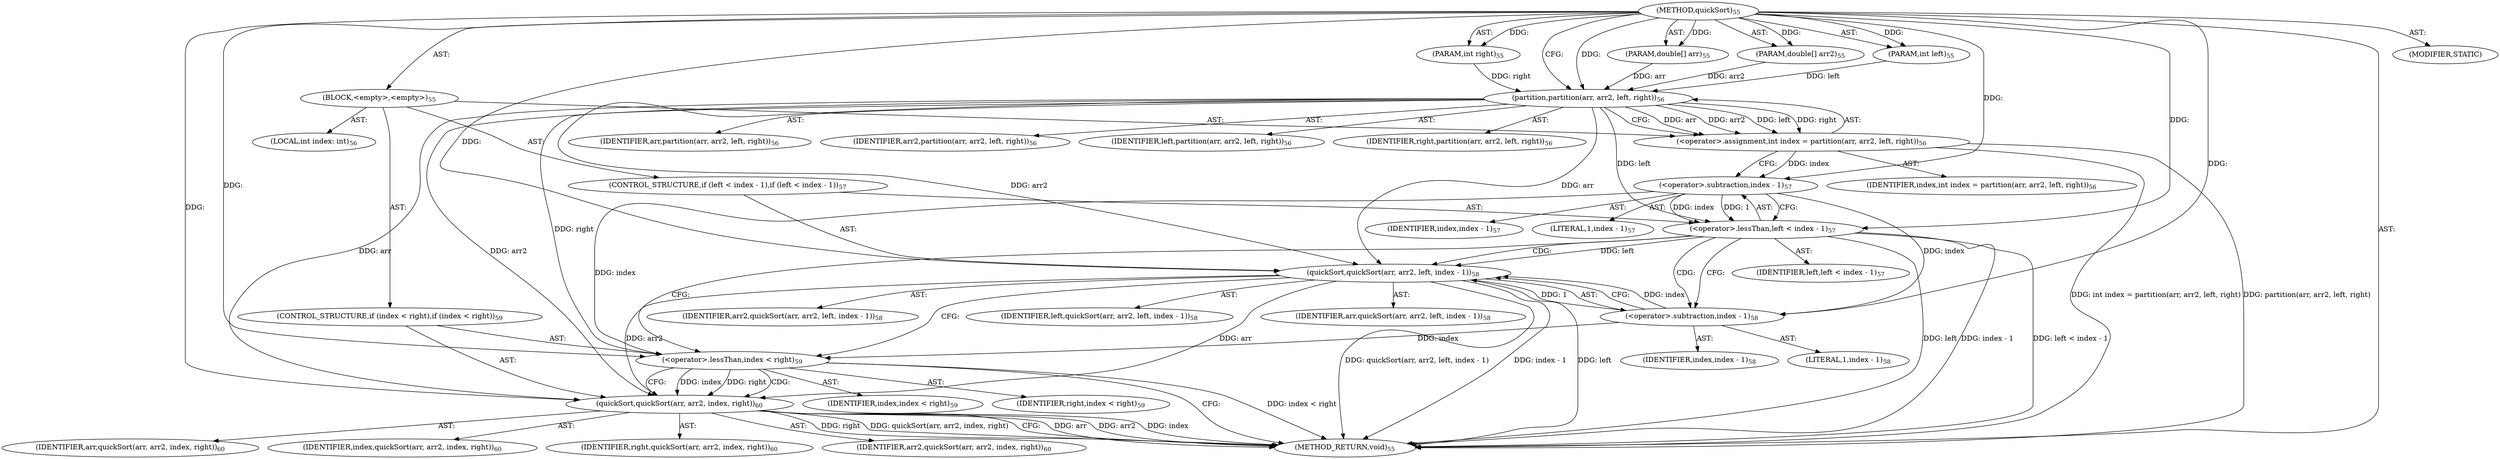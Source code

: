 digraph "quickSort" {  
"257" [label = <(METHOD,quickSort)<SUB>55</SUB>> ]
"258" [label = <(PARAM,double[] arr)<SUB>55</SUB>> ]
"259" [label = <(PARAM,double[] arr2)<SUB>55</SUB>> ]
"260" [label = <(PARAM,int left)<SUB>55</SUB>> ]
"261" [label = <(PARAM,int right)<SUB>55</SUB>> ]
"262" [label = <(BLOCK,&lt;empty&gt;,&lt;empty&gt;)<SUB>55</SUB>> ]
"263" [label = <(LOCAL,int index: int)<SUB>56</SUB>> ]
"264" [label = <(&lt;operator&gt;.assignment,int index = partition(arr, arr2, left, right))<SUB>56</SUB>> ]
"265" [label = <(IDENTIFIER,index,int index = partition(arr, arr2, left, right))<SUB>56</SUB>> ]
"266" [label = <(partition,partition(arr, arr2, left, right))<SUB>56</SUB>> ]
"267" [label = <(IDENTIFIER,arr,partition(arr, arr2, left, right))<SUB>56</SUB>> ]
"268" [label = <(IDENTIFIER,arr2,partition(arr, arr2, left, right))<SUB>56</SUB>> ]
"269" [label = <(IDENTIFIER,left,partition(arr, arr2, left, right))<SUB>56</SUB>> ]
"270" [label = <(IDENTIFIER,right,partition(arr, arr2, left, right))<SUB>56</SUB>> ]
"271" [label = <(CONTROL_STRUCTURE,if (left &lt; index - 1),if (left &lt; index - 1))<SUB>57</SUB>> ]
"272" [label = <(&lt;operator&gt;.lessThan,left &lt; index - 1)<SUB>57</SUB>> ]
"273" [label = <(IDENTIFIER,left,left &lt; index - 1)<SUB>57</SUB>> ]
"274" [label = <(&lt;operator&gt;.subtraction,index - 1)<SUB>57</SUB>> ]
"275" [label = <(IDENTIFIER,index,index - 1)<SUB>57</SUB>> ]
"276" [label = <(LITERAL,1,index - 1)<SUB>57</SUB>> ]
"277" [label = <(quickSort,quickSort(arr, arr2, left, index - 1))<SUB>58</SUB>> ]
"278" [label = <(IDENTIFIER,arr,quickSort(arr, arr2, left, index - 1))<SUB>58</SUB>> ]
"279" [label = <(IDENTIFIER,arr2,quickSort(arr, arr2, left, index - 1))<SUB>58</SUB>> ]
"280" [label = <(IDENTIFIER,left,quickSort(arr, arr2, left, index - 1))<SUB>58</SUB>> ]
"281" [label = <(&lt;operator&gt;.subtraction,index - 1)<SUB>58</SUB>> ]
"282" [label = <(IDENTIFIER,index,index - 1)<SUB>58</SUB>> ]
"283" [label = <(LITERAL,1,index - 1)<SUB>58</SUB>> ]
"284" [label = <(CONTROL_STRUCTURE,if (index &lt; right),if (index &lt; right))<SUB>59</SUB>> ]
"285" [label = <(&lt;operator&gt;.lessThan,index &lt; right)<SUB>59</SUB>> ]
"286" [label = <(IDENTIFIER,index,index &lt; right)<SUB>59</SUB>> ]
"287" [label = <(IDENTIFIER,right,index &lt; right)<SUB>59</SUB>> ]
"288" [label = <(quickSort,quickSort(arr, arr2, index, right))<SUB>60</SUB>> ]
"289" [label = <(IDENTIFIER,arr,quickSort(arr, arr2, index, right))<SUB>60</SUB>> ]
"290" [label = <(IDENTIFIER,arr2,quickSort(arr, arr2, index, right))<SUB>60</SUB>> ]
"291" [label = <(IDENTIFIER,index,quickSort(arr, arr2, index, right))<SUB>60</SUB>> ]
"292" [label = <(IDENTIFIER,right,quickSort(arr, arr2, index, right))<SUB>60</SUB>> ]
"293" [label = <(MODIFIER,STATIC)> ]
"294" [label = <(METHOD_RETURN,void)<SUB>55</SUB>> ]
  "257" -> "258"  [ label = "AST: "] 
  "257" -> "259"  [ label = "AST: "] 
  "257" -> "260"  [ label = "AST: "] 
  "257" -> "261"  [ label = "AST: "] 
  "257" -> "262"  [ label = "AST: "] 
  "257" -> "293"  [ label = "AST: "] 
  "257" -> "294"  [ label = "AST: "] 
  "262" -> "263"  [ label = "AST: "] 
  "262" -> "264"  [ label = "AST: "] 
  "262" -> "271"  [ label = "AST: "] 
  "262" -> "284"  [ label = "AST: "] 
  "264" -> "265"  [ label = "AST: "] 
  "264" -> "266"  [ label = "AST: "] 
  "266" -> "267"  [ label = "AST: "] 
  "266" -> "268"  [ label = "AST: "] 
  "266" -> "269"  [ label = "AST: "] 
  "266" -> "270"  [ label = "AST: "] 
  "271" -> "272"  [ label = "AST: "] 
  "271" -> "277"  [ label = "AST: "] 
  "272" -> "273"  [ label = "AST: "] 
  "272" -> "274"  [ label = "AST: "] 
  "274" -> "275"  [ label = "AST: "] 
  "274" -> "276"  [ label = "AST: "] 
  "277" -> "278"  [ label = "AST: "] 
  "277" -> "279"  [ label = "AST: "] 
  "277" -> "280"  [ label = "AST: "] 
  "277" -> "281"  [ label = "AST: "] 
  "281" -> "282"  [ label = "AST: "] 
  "281" -> "283"  [ label = "AST: "] 
  "284" -> "285"  [ label = "AST: "] 
  "284" -> "288"  [ label = "AST: "] 
  "285" -> "286"  [ label = "AST: "] 
  "285" -> "287"  [ label = "AST: "] 
  "288" -> "289"  [ label = "AST: "] 
  "288" -> "290"  [ label = "AST: "] 
  "288" -> "291"  [ label = "AST: "] 
  "288" -> "292"  [ label = "AST: "] 
  "264" -> "274"  [ label = "CFG: "] 
  "266" -> "264"  [ label = "CFG: "] 
  "272" -> "281"  [ label = "CFG: "] 
  "272" -> "285"  [ label = "CFG: "] 
  "277" -> "285"  [ label = "CFG: "] 
  "285" -> "294"  [ label = "CFG: "] 
  "285" -> "288"  [ label = "CFG: "] 
  "288" -> "294"  [ label = "CFG: "] 
  "274" -> "272"  [ label = "CFG: "] 
  "281" -> "277"  [ label = "CFG: "] 
  "257" -> "266"  [ label = "CFG: "] 
  "264" -> "294"  [ label = "DDG: partition(arr, arr2, left, right)"] 
  "264" -> "294"  [ label = "DDG: int index = partition(arr, arr2, left, right)"] 
  "272" -> "294"  [ label = "DDG: left"] 
  "272" -> "294"  [ label = "DDG: index - 1"] 
  "272" -> "294"  [ label = "DDG: left &lt; index - 1"] 
  "277" -> "294"  [ label = "DDG: left"] 
  "277" -> "294"  [ label = "DDG: index - 1"] 
  "277" -> "294"  [ label = "DDG: quickSort(arr, arr2, left, index - 1)"] 
  "285" -> "294"  [ label = "DDG: index &lt; right"] 
  "288" -> "294"  [ label = "DDG: arr"] 
  "288" -> "294"  [ label = "DDG: arr2"] 
  "288" -> "294"  [ label = "DDG: index"] 
  "288" -> "294"  [ label = "DDG: right"] 
  "288" -> "294"  [ label = "DDG: quickSort(arr, arr2, index, right)"] 
  "257" -> "258"  [ label = "DDG: "] 
  "257" -> "259"  [ label = "DDG: "] 
  "257" -> "260"  [ label = "DDG: "] 
  "257" -> "261"  [ label = "DDG: "] 
  "266" -> "264"  [ label = "DDG: arr"] 
  "266" -> "264"  [ label = "DDG: arr2"] 
  "266" -> "264"  [ label = "DDG: left"] 
  "266" -> "264"  [ label = "DDG: right"] 
  "258" -> "266"  [ label = "DDG: arr"] 
  "257" -> "266"  [ label = "DDG: "] 
  "259" -> "266"  [ label = "DDG: arr2"] 
  "260" -> "266"  [ label = "DDG: left"] 
  "261" -> "266"  [ label = "DDG: right"] 
  "266" -> "272"  [ label = "DDG: left"] 
  "257" -> "272"  [ label = "DDG: "] 
  "274" -> "272"  [ label = "DDG: index"] 
  "274" -> "272"  [ label = "DDG: 1"] 
  "266" -> "277"  [ label = "DDG: arr"] 
  "257" -> "277"  [ label = "DDG: "] 
  "266" -> "277"  [ label = "DDG: arr2"] 
  "272" -> "277"  [ label = "DDG: left"] 
  "281" -> "277"  [ label = "DDG: index"] 
  "281" -> "277"  [ label = "DDG: 1"] 
  "274" -> "285"  [ label = "DDG: index"] 
  "281" -> "285"  [ label = "DDG: index"] 
  "257" -> "285"  [ label = "DDG: "] 
  "266" -> "285"  [ label = "DDG: right"] 
  "266" -> "288"  [ label = "DDG: arr"] 
  "277" -> "288"  [ label = "DDG: arr"] 
  "257" -> "288"  [ label = "DDG: "] 
  "266" -> "288"  [ label = "DDG: arr2"] 
  "277" -> "288"  [ label = "DDG: arr2"] 
  "285" -> "288"  [ label = "DDG: index"] 
  "285" -> "288"  [ label = "DDG: right"] 
  "264" -> "274"  [ label = "DDG: index"] 
  "257" -> "274"  [ label = "DDG: "] 
  "274" -> "281"  [ label = "DDG: index"] 
  "257" -> "281"  [ label = "DDG: "] 
  "272" -> "277"  [ label = "CDG: "] 
  "272" -> "281"  [ label = "CDG: "] 
  "285" -> "288"  [ label = "CDG: "] 
}
